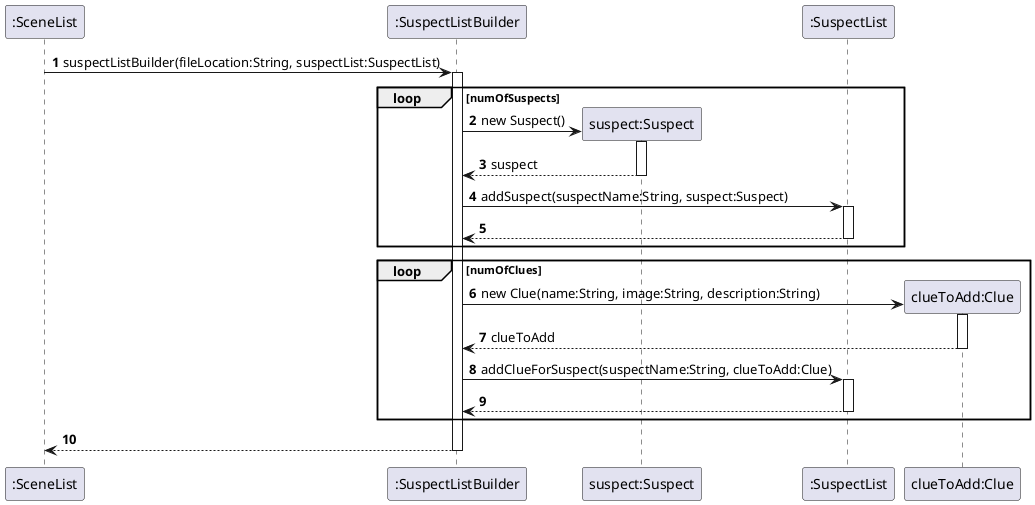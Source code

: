 @startuml
'https://plantuml.com/sequence-diagram

autonumber


":SceneList" -> ":SuspectListBuilder" :suspectListBuilder(fileLocation:String, suspectList:SuspectList)
loop numOfSuspects
    activate ":SuspectListBuilder"
    create "suspect:Suspect"
    ":SuspectListBuilder" -> "suspect:Suspect" :new Suspect()
    activate "suspect:Suspect"
    "suspect:Suspect" --> ":SuspectListBuilder" :suspect
    deactivate "suspect:Suspect"
    ":SuspectListBuilder" -> ":SuspectList" :addSuspect(suspectName:String, suspect:Suspect)
    activate ":SuspectList"
    ":SuspectList" --> ":SuspectListBuilder"
    deactivate ":SuspectList"

    end
loop numOfClues
    create "clueToAdd:Clue"
    ":SuspectListBuilder" -> "clueToAdd:Clue" :new Clue(name:String, image:String, description:String)
    activate "clueToAdd:Clue"
    "clueToAdd:Clue" --> ":SuspectListBuilder" :clueToAdd
    deactivate "clueToAdd:Clue"
    ":SuspectListBuilder" -> ":SuspectList" :addClueForSuspect(suspectName:String, clueToAdd:Clue)
    activate ":SuspectList"
    ":SuspectList" --> ":SuspectListBuilder"
    deactivate ":SuspectList"
    end
":SuspectListBuilder" --> ":SceneList"
deactivate ":SuspectListBuilder"



@enduml